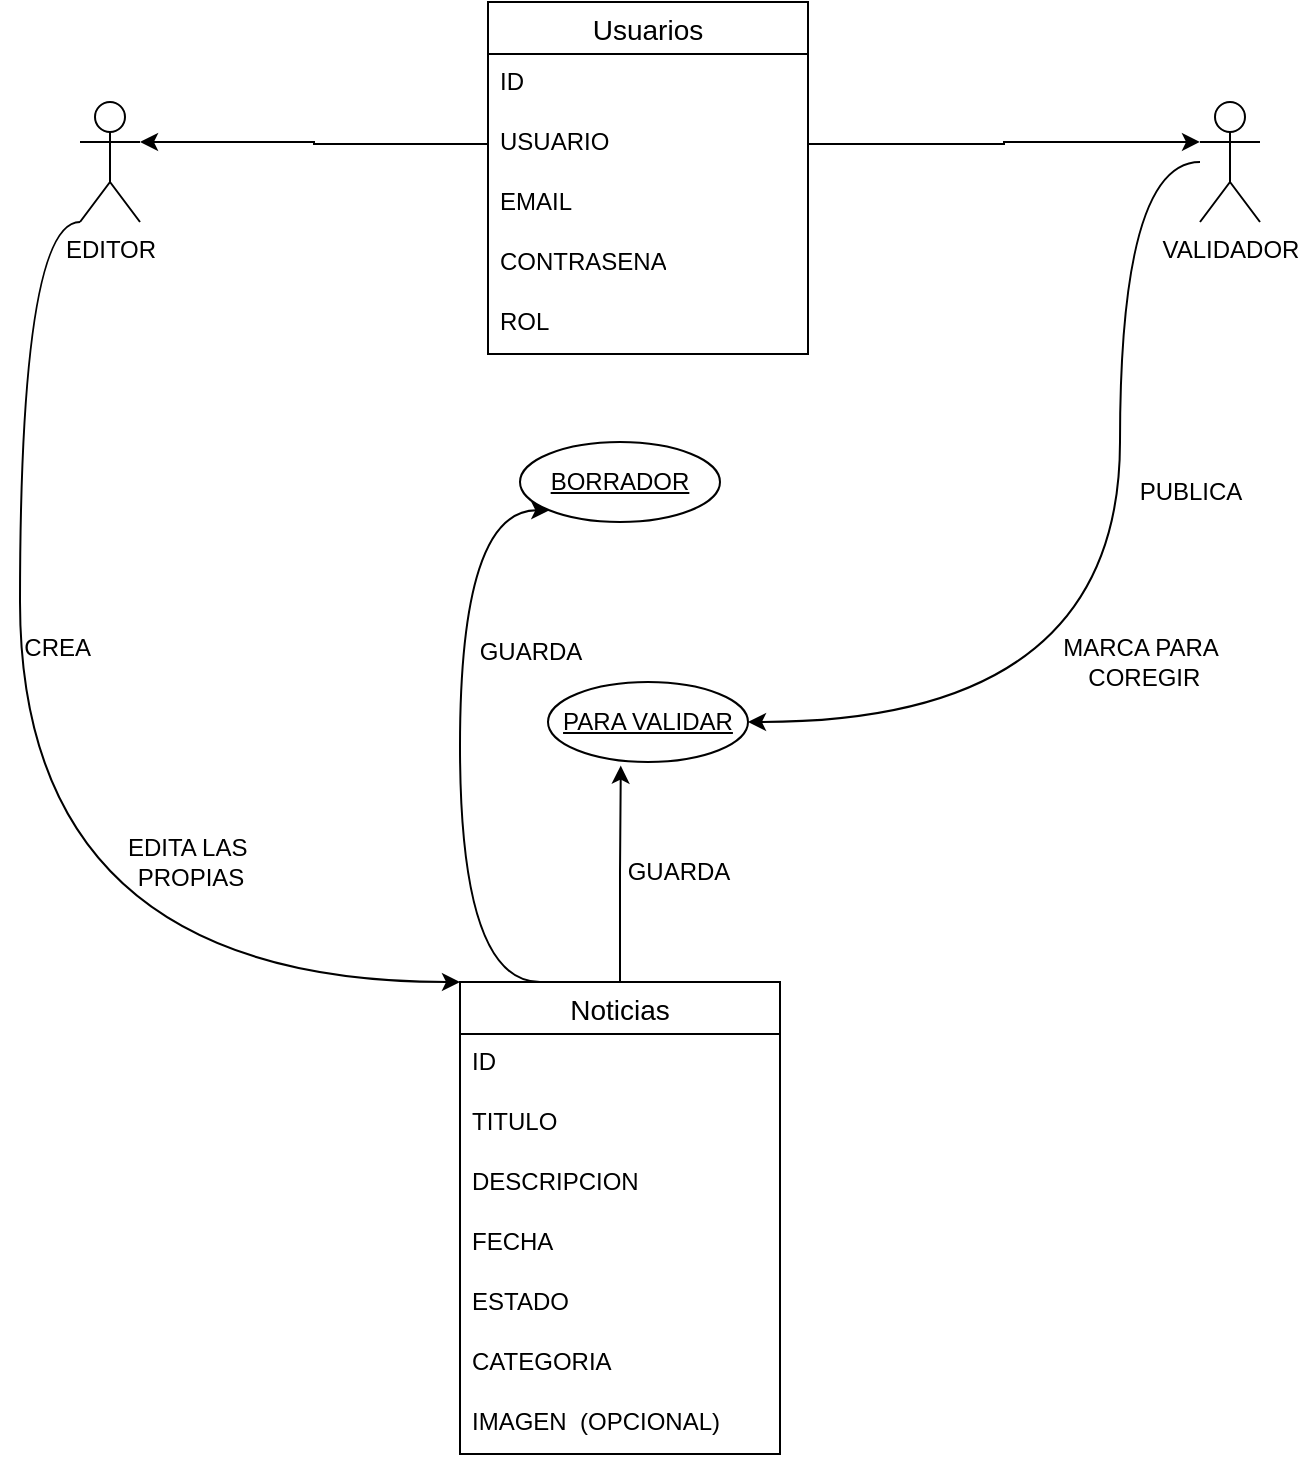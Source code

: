 <mxfile version="24.3.1" type="device">
  <diagram name="Página-1" id="mzLXtas8IqGuYamI62SK">
    <mxGraphModel dx="1050" dy="565" grid="1" gridSize="10" guides="1" tooltips="1" connect="1" arrows="1" fold="1" page="1" pageScale="1" pageWidth="827" pageHeight="1169" math="0" shadow="0">
      <root>
        <mxCell id="0" />
        <mxCell id="1" parent="0" />
        <mxCell id="lGUv_89maZl6cJJZqPwt-1" value="Usuarios" style="swimlane;fontStyle=0;childLayout=stackLayout;horizontal=1;startSize=26;horizontalStack=0;resizeParent=1;resizeParentMax=0;resizeLast=0;collapsible=1;marginBottom=0;align=center;fontSize=14;" vertex="1" parent="1">
          <mxGeometry x="334" y="20" width="160" height="176" as="geometry" />
        </mxCell>
        <mxCell id="lGUv_89maZl6cJJZqPwt-2" value="ID" style="text;strokeColor=none;fillColor=none;spacingLeft=4;spacingRight=4;overflow=hidden;rotatable=0;points=[[0,0.5],[1,0.5]];portConstraint=eastwest;fontSize=12;whiteSpace=wrap;html=1;" vertex="1" parent="lGUv_89maZl6cJJZqPwt-1">
          <mxGeometry y="26" width="160" height="30" as="geometry" />
        </mxCell>
        <mxCell id="lGUv_89maZl6cJJZqPwt-3" value="USUARIO" style="text;strokeColor=none;fillColor=none;spacingLeft=4;spacingRight=4;overflow=hidden;rotatable=0;points=[[0,0.5],[1,0.5]];portConstraint=eastwest;fontSize=12;whiteSpace=wrap;html=1;" vertex="1" parent="lGUv_89maZl6cJJZqPwt-1">
          <mxGeometry y="56" width="160" height="30" as="geometry" />
        </mxCell>
        <mxCell id="lGUv_89maZl6cJJZqPwt-4" value="EMAIL" style="text;strokeColor=none;fillColor=none;spacingLeft=4;spacingRight=4;overflow=hidden;rotatable=0;points=[[0,0.5],[1,0.5]];portConstraint=eastwest;fontSize=12;whiteSpace=wrap;html=1;" vertex="1" parent="lGUv_89maZl6cJJZqPwt-1">
          <mxGeometry y="86" width="160" height="30" as="geometry" />
        </mxCell>
        <mxCell id="lGUv_89maZl6cJJZqPwt-5" value="CONTRASENA" style="text;strokeColor=none;fillColor=none;spacingLeft=4;spacingRight=4;overflow=hidden;rotatable=0;points=[[0,0.5],[1,0.5]];portConstraint=eastwest;fontSize=12;whiteSpace=wrap;html=1;" vertex="1" parent="lGUv_89maZl6cJJZqPwt-1">
          <mxGeometry y="116" width="160" height="30" as="geometry" />
        </mxCell>
        <mxCell id="lGUv_89maZl6cJJZqPwt-6" value="ROL&lt;div&gt;&lt;br&gt;&lt;/div&gt;" style="text;strokeColor=none;fillColor=none;spacingLeft=4;spacingRight=4;overflow=hidden;rotatable=0;points=[[0,0.5],[1,0.5]];portConstraint=eastwest;fontSize=12;whiteSpace=wrap;html=1;" vertex="1" parent="lGUv_89maZl6cJJZqPwt-1">
          <mxGeometry y="146" width="160" height="30" as="geometry" />
        </mxCell>
        <mxCell id="lGUv_89maZl6cJJZqPwt-26" style="edgeStyle=orthogonalEdgeStyle;rounded=0;orthogonalLoop=1;jettySize=auto;html=1;exitX=0;exitY=1;exitDx=0;exitDy=0;exitPerimeter=0;entryX=0;entryY=0;entryDx=0;entryDy=0;curved=1;" edge="1" parent="1" source="lGUv_89maZl6cJJZqPwt-7" target="lGUv_89maZl6cJJZqPwt-17">
          <mxGeometry relative="1" as="geometry">
            <Array as="points">
              <mxPoint x="100" y="130" />
              <mxPoint x="100" y="510" />
            </Array>
          </mxGeometry>
        </mxCell>
        <mxCell id="lGUv_89maZl6cJJZqPwt-7" value="EDITOR&lt;div&gt;&lt;br&gt;&lt;/div&gt;" style="shape=umlActor;verticalLabelPosition=bottom;verticalAlign=top;html=1;" vertex="1" parent="1">
          <mxGeometry x="130" y="70" width="30" height="60" as="geometry" />
        </mxCell>
        <mxCell id="lGUv_89maZl6cJJZqPwt-34" style="edgeStyle=orthogonalEdgeStyle;rounded=0;orthogonalLoop=1;jettySize=auto;html=1;entryX=1;entryY=0.5;entryDx=0;entryDy=0;curved=1;" edge="1" parent="1" source="lGUv_89maZl6cJJZqPwt-8" target="lGUv_89maZl6cJJZqPwt-13">
          <mxGeometry relative="1" as="geometry">
            <Array as="points">
              <mxPoint x="650" y="100" />
              <mxPoint x="650" y="380" />
            </Array>
          </mxGeometry>
        </mxCell>
        <mxCell id="lGUv_89maZl6cJJZqPwt-8" value="&lt;div&gt;VALIDADOR&lt;/div&gt;" style="shape=umlActor;verticalLabelPosition=bottom;verticalAlign=top;html=1;" vertex="1" parent="1">
          <mxGeometry x="690" y="70" width="30" height="60" as="geometry" />
        </mxCell>
        <mxCell id="lGUv_89maZl6cJJZqPwt-9" style="edgeStyle=orthogonalEdgeStyle;rounded=0;orthogonalLoop=1;jettySize=auto;html=1;entryX=1;entryY=0.333;entryDx=0;entryDy=0;entryPerimeter=0;" edge="1" parent="1" source="lGUv_89maZl6cJJZqPwt-3" target="lGUv_89maZl6cJJZqPwt-7">
          <mxGeometry relative="1" as="geometry" />
        </mxCell>
        <mxCell id="lGUv_89maZl6cJJZqPwt-10" style="edgeStyle=orthogonalEdgeStyle;rounded=0;orthogonalLoop=1;jettySize=auto;html=1;exitX=1;exitY=0.5;exitDx=0;exitDy=0;entryX=0;entryY=0.333;entryDx=0;entryDy=0;entryPerimeter=0;" edge="1" parent="1" source="lGUv_89maZl6cJJZqPwt-3" target="lGUv_89maZl6cJJZqPwt-8">
          <mxGeometry relative="1" as="geometry" />
        </mxCell>
        <mxCell id="lGUv_89maZl6cJJZqPwt-12" value="BORRADOR" style="ellipse;whiteSpace=wrap;html=1;align=center;fontStyle=4;" vertex="1" parent="1">
          <mxGeometry x="350" y="240" width="100" height="40" as="geometry" />
        </mxCell>
        <mxCell id="lGUv_89maZl6cJJZqPwt-13" value="PARA VALIDAR" style="ellipse;whiteSpace=wrap;html=1;align=center;fontStyle=4;" vertex="1" parent="1">
          <mxGeometry x="364" y="360" width="100" height="40" as="geometry" />
        </mxCell>
        <mxCell id="lGUv_89maZl6cJJZqPwt-32" style="edgeStyle=orthogonalEdgeStyle;rounded=0;orthogonalLoop=1;jettySize=auto;html=1;exitX=0.25;exitY=0;exitDx=0;exitDy=0;entryX=0;entryY=1;entryDx=0;entryDy=0;curved=1;" edge="1" parent="1" source="lGUv_89maZl6cJJZqPwt-17" target="lGUv_89maZl6cJJZqPwt-12">
          <mxGeometry relative="1" as="geometry">
            <Array as="points">
              <mxPoint x="320" y="510" />
              <mxPoint x="320" y="274" />
            </Array>
          </mxGeometry>
        </mxCell>
        <mxCell id="lGUv_89maZl6cJJZqPwt-17" value="Noticias" style="swimlane;fontStyle=0;childLayout=stackLayout;horizontal=1;startSize=26;horizontalStack=0;resizeParent=1;resizeParentMax=0;resizeLast=0;collapsible=1;marginBottom=0;align=center;fontSize=14;" vertex="1" parent="1">
          <mxGeometry x="320" y="510" width="160" height="236" as="geometry" />
        </mxCell>
        <mxCell id="lGUv_89maZl6cJJZqPwt-18" value="ID" style="text;strokeColor=none;fillColor=none;spacingLeft=4;spacingRight=4;overflow=hidden;rotatable=0;points=[[0,0.5],[1,0.5]];portConstraint=eastwest;fontSize=12;whiteSpace=wrap;html=1;" vertex="1" parent="lGUv_89maZl6cJJZqPwt-17">
          <mxGeometry y="26" width="160" height="30" as="geometry" />
        </mxCell>
        <mxCell id="lGUv_89maZl6cJJZqPwt-19" value="TITULO" style="text;strokeColor=none;fillColor=none;spacingLeft=4;spacingRight=4;overflow=hidden;rotatable=0;points=[[0,0.5],[1,0.5]];portConstraint=eastwest;fontSize=12;whiteSpace=wrap;html=1;" vertex="1" parent="lGUv_89maZl6cJJZqPwt-17">
          <mxGeometry y="56" width="160" height="30" as="geometry" />
        </mxCell>
        <mxCell id="lGUv_89maZl6cJJZqPwt-20" value="DESCRIPCION" style="text;strokeColor=none;fillColor=none;spacingLeft=4;spacingRight=4;overflow=hidden;rotatable=0;points=[[0,0.5],[1,0.5]];portConstraint=eastwest;fontSize=12;whiteSpace=wrap;html=1;" vertex="1" parent="lGUv_89maZl6cJJZqPwt-17">
          <mxGeometry y="86" width="160" height="30" as="geometry" />
        </mxCell>
        <mxCell id="lGUv_89maZl6cJJZqPwt-21" value="FECHA" style="text;strokeColor=none;fillColor=none;spacingLeft=4;spacingRight=4;overflow=hidden;rotatable=0;points=[[0,0.5],[1,0.5]];portConstraint=eastwest;fontSize=12;whiteSpace=wrap;html=1;" vertex="1" parent="lGUv_89maZl6cJJZqPwt-17">
          <mxGeometry y="116" width="160" height="30" as="geometry" />
        </mxCell>
        <mxCell id="lGUv_89maZl6cJJZqPwt-22" value="&lt;div&gt;ESTADO&lt;/div&gt;" style="text;strokeColor=none;fillColor=none;spacingLeft=4;spacingRight=4;overflow=hidden;rotatable=0;points=[[0,0.5],[1,0.5]];portConstraint=eastwest;fontSize=12;whiteSpace=wrap;html=1;" vertex="1" parent="lGUv_89maZl6cJJZqPwt-17">
          <mxGeometry y="146" width="160" height="30" as="geometry" />
        </mxCell>
        <mxCell id="lGUv_89maZl6cJJZqPwt-23" value="&lt;div&gt;CATEGORIA&lt;/div&gt;" style="text;strokeColor=none;fillColor=none;spacingLeft=4;spacingRight=4;overflow=hidden;rotatable=0;points=[[0,0.5],[1,0.5]];portConstraint=eastwest;fontSize=12;whiteSpace=wrap;html=1;" vertex="1" parent="lGUv_89maZl6cJJZqPwt-17">
          <mxGeometry y="176" width="160" height="30" as="geometry" />
        </mxCell>
        <mxCell id="lGUv_89maZl6cJJZqPwt-24" value="&lt;div&gt;IMAGEN&amp;nbsp; (OPCIONAL)&lt;/div&gt;" style="text;strokeColor=none;fillColor=none;spacingLeft=4;spacingRight=4;overflow=hidden;rotatable=0;points=[[0,0.5],[1,0.5]];portConstraint=eastwest;fontSize=12;whiteSpace=wrap;html=1;" vertex="1" parent="lGUv_89maZl6cJJZqPwt-17">
          <mxGeometry y="206" width="160" height="30" as="geometry" />
        </mxCell>
        <mxCell id="lGUv_89maZl6cJJZqPwt-27" value="CREA&amp;nbsp;&lt;div&gt;&lt;br&gt;&lt;/div&gt;" style="text;html=1;align=center;verticalAlign=middle;resizable=0;points=[];autosize=1;strokeColor=none;fillColor=none;" vertex="1" parent="1">
          <mxGeometry x="90" y="330" width="60" height="40" as="geometry" />
        </mxCell>
        <mxCell id="lGUv_89maZl6cJJZqPwt-28" value="EDITA LAS&amp;nbsp;&lt;div&gt;PROPIAS&lt;/div&gt;" style="text;html=1;align=center;verticalAlign=middle;resizable=0;points=[];autosize=1;strokeColor=none;fillColor=none;" vertex="1" parent="1">
          <mxGeometry x="140" y="430" width="90" height="40" as="geometry" />
        </mxCell>
        <mxCell id="lGUv_89maZl6cJJZqPwt-30" style="edgeStyle=orthogonalEdgeStyle;rounded=0;orthogonalLoop=1;jettySize=auto;html=1;entryX=0.364;entryY=1.045;entryDx=0;entryDy=0;entryPerimeter=0;" edge="1" parent="1" source="lGUv_89maZl6cJJZqPwt-17" target="lGUv_89maZl6cJJZqPwt-13">
          <mxGeometry relative="1" as="geometry" />
        </mxCell>
        <mxCell id="lGUv_89maZl6cJJZqPwt-31" value="GUARDA" style="text;html=1;align=center;verticalAlign=middle;resizable=0;points=[];autosize=1;strokeColor=none;fillColor=none;" vertex="1" parent="1">
          <mxGeometry x="394" y="440" width="70" height="30" as="geometry" />
        </mxCell>
        <mxCell id="lGUv_89maZl6cJJZqPwt-33" value="GUARDA" style="text;html=1;align=center;verticalAlign=middle;resizable=0;points=[];autosize=1;strokeColor=none;fillColor=none;" vertex="1" parent="1">
          <mxGeometry x="320" y="330" width="70" height="30" as="geometry" />
        </mxCell>
        <mxCell id="lGUv_89maZl6cJJZqPwt-35" value="PUBLICA" style="text;html=1;align=center;verticalAlign=middle;resizable=0;points=[];autosize=1;strokeColor=none;fillColor=none;" vertex="1" parent="1">
          <mxGeometry x="650" y="250" width="70" height="30" as="geometry" />
        </mxCell>
        <mxCell id="lGUv_89maZl6cJJZqPwt-36" value="MARCA PARA&lt;div&gt;&amp;nbsp;COREGIR&lt;/div&gt;" style="text;html=1;align=center;verticalAlign=middle;resizable=0;points=[];autosize=1;strokeColor=none;fillColor=none;" vertex="1" parent="1">
          <mxGeometry x="610" y="330" width="100" height="40" as="geometry" />
        </mxCell>
      </root>
    </mxGraphModel>
  </diagram>
</mxfile>
